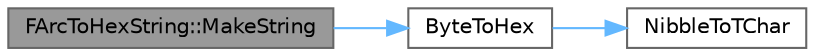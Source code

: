 digraph "FArcToHexString::MakeString"
{
 // INTERACTIVE_SVG=YES
 // LATEX_PDF_SIZE
  bgcolor="transparent";
  edge [fontname=Helvetica,fontsize=10,labelfontname=Helvetica,labelfontsize=10];
  node [fontname=Helvetica,fontsize=10,shape=box,height=0.2,width=0.4];
  rankdir="LR";
  Node1 [id="Node000001",label="FArcToHexString::MakeString",height=0.2,width=0.4,color="gray40", fillcolor="grey60", style="filled", fontcolor="black",tooltip=" "];
  Node1 -> Node2 [id="edge1_Node000001_Node000002",color="steelblue1",style="solid",tooltip=" "];
  Node2 [id="Node000002",label="ByteToHex",height=0.2,width=0.4,color="grey40", fillcolor="white", style="filled",URL="$d5/dba/UnrealString_8h.html#a75b0ba02c168bb563716e9c0ebbfe357",tooltip="Convert a byte to hex."];
  Node2 -> Node3 [id="edge2_Node000002_Node000003",color="steelblue1",style="solid",tooltip=" "];
  Node3 [id="Node000003",label="NibbleToTChar",height=0.2,width=0.4,color="grey40", fillcolor="white", style="filled",URL="$d5/dba/UnrealString_8h.html#ab96502dc68e25a7c85caea1fba085fa4",tooltip="Returns uppercase Char value of Nibble."];
}
